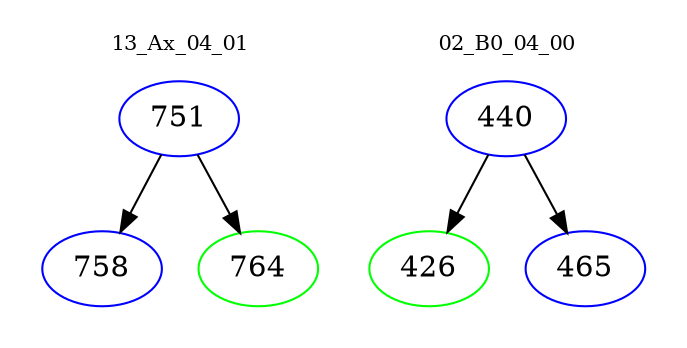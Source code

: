 digraph{
subgraph cluster_0 {
color = white
label = "13_Ax_04_01";
fontsize=10;
T0_751 [label="751", color="blue"]
T0_751 -> T0_758 [color="black"]
T0_758 [label="758", color="blue"]
T0_751 -> T0_764 [color="black"]
T0_764 [label="764", color="green"]
}
subgraph cluster_1 {
color = white
label = "02_B0_04_00";
fontsize=10;
T1_440 [label="440", color="blue"]
T1_440 -> T1_426 [color="black"]
T1_426 [label="426", color="green"]
T1_440 -> T1_465 [color="black"]
T1_465 [label="465", color="blue"]
}
}
